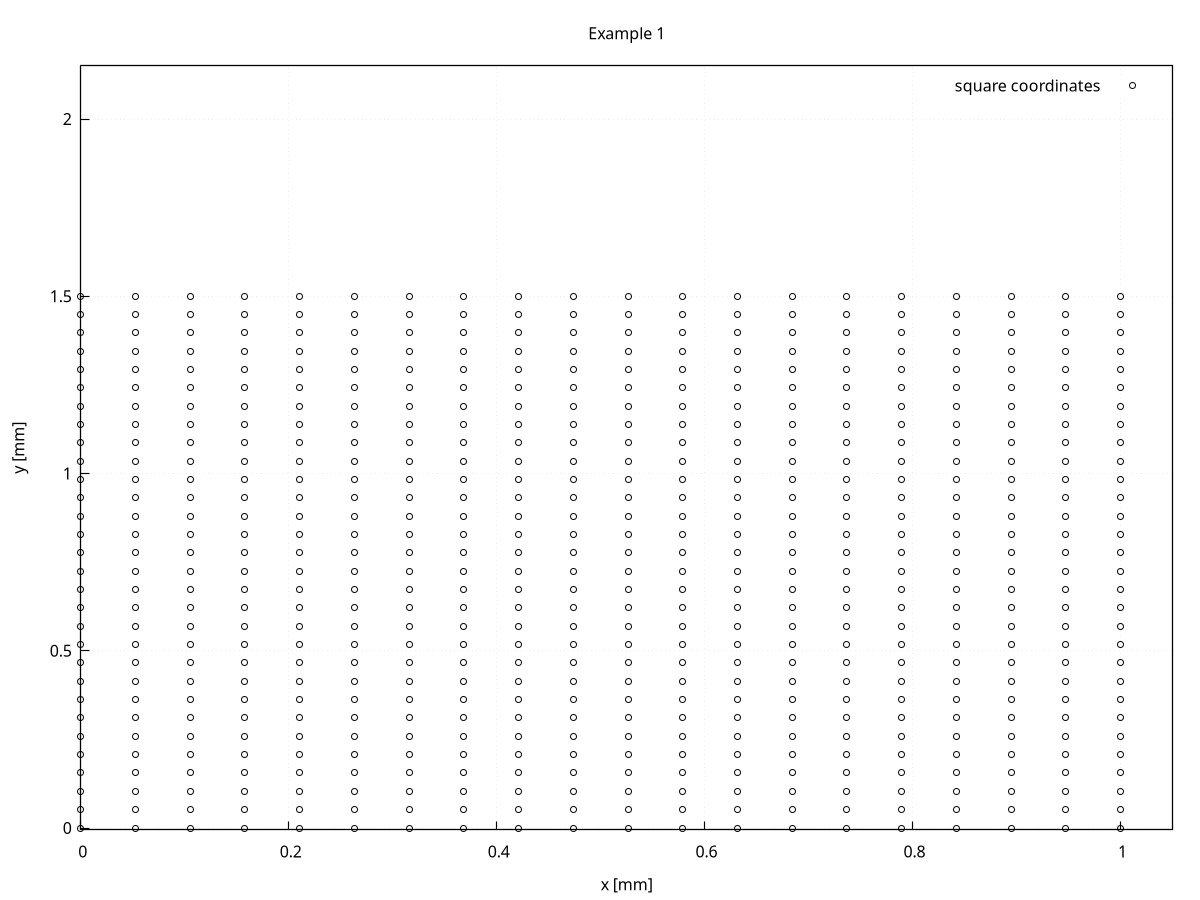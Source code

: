 # ogpf libray
# Rev. 0.22 of March 9th, 2018
# Licence: MIT

# gnuplot global setting
set term wxt size 640,480 enhanced font "verdana,10" title "ogpf libray: Rev. 0.22 of March 9th, 2018"

# ogpf extra configuration
# -------------------------------------------
# color definitions
set style line 1 lc rgb "#800000" lt 1 lw 2
set style line 2 lc rgb "#ff0000" lt 1 lw 2
set style line 3 lc rgb "#ff4500" lt 1 lw 2
set style line 4 lc rgb "#ffa500" lt 1 lw 2
set style line 5 lc rgb "#006400" lt 1 lw 2
set style line 6 lc rgb "#0000ff" lt 1 lw 2
set style line 7 lc rgb "#9400d3" lt 1 lw 2

# Axes
set border linewidth 1.15
set tics nomirror

# grid
# Add light grid to plot
set style line 102 lc rgb "#d6d7d9" lt 0 lw 1
set grid back ls 102

# plot style
set style data linespoints

# -------------------------------------------

 
# options
set style data linespoints
set xrange[0:1.05]
set yrange [-0.005:2.15]


 
# plot scale
 
# Annotation: title and labels
set title "Example 1"
set xlabel "x [mm]"
set ylabel "y [mm]"
 
# axes setting

plot "-" title "square coordinates" with points lt 6 lc rgb "#000000"
  0.000000000000000E+000  0.000000000000000E+000
  5.263157933950420E-002  0.000000000000000E+000
  0.105263158679008       0.000000000000000E+000
  0.157894730567932       0.000000000000000E+000
  0.210526317358017       0.000000000000000E+000
  0.263157904148102       0.000000000000000E+000
  0.315789461135864       0.000000000000000E+000
  0.368421047925949       0.000000000000000E+000
  0.421052634716034       0.000000000000000E+000
  0.473684221506119       0.000000000000000E+000
  0.526315808296204       0.000000000000000E+000
  0.578947365283966       0.000000000000000E+000
  0.631578922271729       0.000000000000000E+000
  0.684210538864136       0.000000000000000E+000
  0.736842095851898       0.000000000000000E+000
  0.789473712444305       0.000000000000000E+000
  0.842105269432068       0.000000000000000E+000
  0.894736826419830       0.000000000000000E+000
  0.947368443012238       0.000000000000000E+000
   1.00000000000000       0.000000000000000E+000
  0.000000000000000E+000  5.172413773834710E-002
  5.263157933950420E-002  5.172413773834710E-002
  0.105263158679008       5.172413773834710E-002
  0.157894730567932       5.172413773834710E-002
  0.210526317358017       5.172413773834710E-002
  0.263157904148102       5.172413773834710E-002
  0.315789461135864       5.172413773834710E-002
  0.368421047925949       5.172413773834710E-002
  0.421052634716034       5.172413773834710E-002
  0.473684221506119       5.172413773834710E-002
  0.526315808296204       5.172413773834710E-002
  0.578947365283966       5.172413773834710E-002
  0.631578922271729       5.172413773834710E-002
  0.684210538864136       5.172413773834710E-002
  0.736842095851898       5.172413773834710E-002
  0.789473712444305       5.172413773834710E-002
  0.842105269432068       5.172413773834710E-002
  0.894736826419830       5.172413773834710E-002
  0.947368443012238       5.172413773834710E-002
   1.00000000000000       5.172413773834710E-002
  0.000000000000000E+000  0.103448275476694     
  5.263157933950420E-002  0.103448275476694     
  0.105263158679008       0.103448275476694     
  0.157894730567932       0.103448275476694     
  0.210526317358017       0.103448275476694     
  0.263157904148102       0.103448275476694     
  0.315789461135864       0.103448275476694     
  0.368421047925949       0.103448275476694     
  0.421052634716034       0.103448275476694     
  0.473684221506119       0.103448275476694     
  0.526315808296204       0.103448275476694     
  0.578947365283966       0.103448275476694     
  0.631578922271729       0.103448275476694     
  0.684210538864136       0.103448275476694     
  0.736842095851898       0.103448275476694     
  0.789473712444305       0.103448275476694     
  0.842105269432068       0.103448275476694     
  0.894736826419830       0.103448275476694     
  0.947368443012238       0.103448275476694     
   1.00000000000000       0.103448275476694     
  0.000000000000000E+000  0.155172418802977     
  5.263157933950420E-002  0.155172418802977     
  0.105263158679008       0.155172418802977     
  0.157894730567932       0.155172418802977     
  0.210526317358017       0.155172418802977     
  0.263157904148102       0.155172418802977     
  0.315789461135864       0.155172418802977     
  0.368421047925949       0.155172418802977     
  0.421052634716034       0.155172418802977     
  0.473684221506119       0.155172418802977     
  0.526315808296204       0.155172418802977     
  0.578947365283966       0.155172418802977     
  0.631578922271729       0.155172418802977     
  0.684210538864136       0.155172418802977     
  0.736842095851898       0.155172418802977     
  0.789473712444305       0.155172418802977     
  0.842105269432068       0.155172418802977     
  0.894736826419830       0.155172418802977     
  0.947368443012238       0.155172418802977     
   1.00000000000000       0.155172418802977     
  0.000000000000000E+000  0.206896550953388     
  5.263157933950420E-002  0.206896550953388     
  0.105263158679008       0.206896550953388     
  0.157894730567932       0.206896550953388     
  0.210526317358017       0.206896550953388     
  0.263157904148102       0.206896550953388     
  0.315789461135864       0.206896550953388     
  0.368421047925949       0.206896550953388     
  0.421052634716034       0.206896550953388     
  0.473684221506119       0.206896550953388     
  0.526315808296204       0.206896550953388     
  0.578947365283966       0.206896550953388     
  0.631578922271729       0.206896550953388     
  0.684210538864136       0.206896550953388     
  0.736842095851898       0.206896550953388     
  0.789473712444305       0.206896550953388     
  0.842105269432068       0.206896550953388     
  0.894736826419830       0.206896550953388     
  0.947368443012238       0.206896550953388     
   1.00000000000000       0.206896550953388     
  0.000000000000000E+000  0.258620694279671     
  5.263157933950420E-002  0.258620694279671     
  0.105263158679008       0.258620694279671     
  0.157894730567932       0.258620694279671     
  0.210526317358017       0.258620694279671     
  0.263157904148102       0.258620694279671     
  0.315789461135864       0.258620694279671     
  0.368421047925949       0.258620694279671     
  0.421052634716034       0.258620694279671     
  0.473684221506119       0.258620694279671     
  0.526315808296204       0.258620694279671     
  0.578947365283966       0.258620694279671     
  0.631578922271729       0.258620694279671     
  0.684210538864136       0.258620694279671     
  0.736842095851898       0.258620694279671     
  0.789473712444305       0.258620694279671     
  0.842105269432068       0.258620694279671     
  0.894736826419830       0.258620694279671     
  0.947368443012238       0.258620694279671     
   1.00000000000000       0.258620694279671     
  0.000000000000000E+000  0.310344837605953     
  5.263157933950420E-002  0.310344837605953     
  0.105263158679008       0.310344837605953     
  0.157894730567932       0.310344837605953     
  0.210526317358017       0.310344837605953     
  0.263157904148102       0.310344837605953     
  0.315789461135864       0.310344837605953     
  0.368421047925949       0.310344837605953     
  0.421052634716034       0.310344837605953     
  0.473684221506119       0.310344837605953     
  0.526315808296204       0.310344837605953     
  0.578947365283966       0.310344837605953     
  0.631578922271729       0.310344837605953     
  0.684210538864136       0.310344837605953     
  0.736842095851898       0.310344837605953     
  0.789473712444305       0.310344837605953     
  0.842105269432068       0.310344837605953     
  0.894736826419830       0.310344837605953     
  0.947368443012238       0.310344837605953     
   1.00000000000000       0.310344837605953     
  0.000000000000000E+000  0.362068958580494     
  5.263157933950420E-002  0.362068958580494     
  0.105263158679008       0.362068958580494     
  0.157894730567932       0.362068958580494     
  0.210526317358017       0.362068958580494     
  0.263157904148102       0.362068958580494     
  0.315789461135864       0.362068958580494     
  0.368421047925949       0.362068958580494     
  0.421052634716034       0.362068958580494     
  0.473684221506119       0.362068958580494     
  0.526315808296204       0.362068958580494     
  0.578947365283966       0.362068958580494     
  0.631578922271729       0.362068958580494     
  0.684210538864136       0.362068958580494     
  0.736842095851898       0.362068958580494     
  0.789473712444305       0.362068958580494     
  0.842105269432068       0.362068958580494     
  0.894736826419830       0.362068958580494     
  0.947368443012238       0.362068958580494     
   1.00000000000000       0.362068958580494     
  0.000000000000000E+000  0.413793101906776     
  5.263157933950420E-002  0.413793101906776     
  0.105263158679008       0.413793101906776     
  0.157894730567932       0.413793101906776     
  0.210526317358017       0.413793101906776     
  0.263157904148102       0.413793101906776     
  0.315789461135864       0.413793101906776     
  0.368421047925949       0.413793101906776     
  0.421052634716034       0.413793101906776     
  0.473684221506119       0.413793101906776     
  0.526315808296204       0.413793101906776     
  0.578947365283966       0.413793101906776     
  0.631578922271729       0.413793101906776     
  0.684210538864136       0.413793101906776     
  0.736842095851898       0.413793101906776     
  0.789473712444305       0.413793101906776     
  0.842105269432068       0.413793101906776     
  0.894736826419830       0.413793101906776     
  0.947368443012238       0.413793101906776     
   1.00000000000000       0.413793101906776     
  0.000000000000000E+000  0.465517222881317     
  5.263157933950420E-002  0.465517222881317     
  0.105263158679008       0.465517222881317     
  0.157894730567932       0.465517222881317     
  0.210526317358017       0.465517222881317     
  0.263157904148102       0.465517222881317     
  0.315789461135864       0.465517222881317     
  0.368421047925949       0.465517222881317     
  0.421052634716034       0.465517222881317     
  0.473684221506119       0.465517222881317     
  0.526315808296204       0.465517222881317     
  0.578947365283966       0.465517222881317     
  0.631578922271729       0.465517222881317     
  0.684210538864136       0.465517222881317     
  0.736842095851898       0.465517222881317     
  0.789473712444305       0.465517222881317     
  0.842105269432068       0.465517222881317     
  0.894736826419830       0.465517222881317     
  0.947368443012238       0.465517222881317     
   1.00000000000000       0.465517222881317     
  0.000000000000000E+000  0.517241388559341     
  5.263157933950420E-002  0.517241388559341     
  0.105263158679008       0.517241388559341     
  0.157894730567932       0.517241388559341     
  0.210526317358017       0.517241388559341     
  0.263157904148102       0.517241388559341     
  0.315789461135864       0.517241388559341     
  0.368421047925949       0.517241388559341     
  0.421052634716034       0.517241388559341     
  0.473684221506119       0.517241388559341     
  0.526315808296204       0.517241388559341     
  0.578947365283966       0.517241388559341     
  0.631578922271729       0.517241388559341     
  0.684210538864136       0.517241388559341     
  0.736842095851898       0.517241388559341     
  0.789473712444305       0.517241388559341     
  0.842105269432068       0.517241388559341     
  0.894736826419830       0.517241388559341     
  0.947368443012238       0.517241388559341     
   1.00000000000000       0.517241388559341     
  0.000000000000000E+000  0.568965509533882     
  5.263157933950420E-002  0.568965509533882     
  0.105263158679008       0.568965509533882     
  0.157894730567932       0.568965509533882     
  0.210526317358017       0.568965509533882     
  0.263157904148102       0.568965509533882     
  0.315789461135864       0.568965509533882     
  0.368421047925949       0.568965509533882     
  0.421052634716034       0.568965509533882     
  0.473684221506119       0.568965509533882     
  0.526315808296204       0.568965509533882     
  0.578947365283966       0.568965509533882     
  0.631578922271729       0.568965509533882     
  0.684210538864136       0.568965509533882     
  0.736842095851898       0.568965509533882     
  0.789473712444305       0.568965509533882     
  0.842105269432068       0.568965509533882     
  0.894736826419830       0.568965509533882     
  0.947368443012238       0.568965509533882     
   1.00000000000000       0.568965509533882     
  0.000000000000000E+000  0.620689675211906     
  5.263157933950420E-002  0.620689675211906     
  0.105263158679008       0.620689675211906     
  0.157894730567932       0.620689675211906     
  0.210526317358017       0.620689675211906     
  0.263157904148102       0.620689675211906     
  0.315789461135864       0.620689675211906     
  0.368421047925949       0.620689675211906     
  0.421052634716034       0.620689675211906     
  0.473684221506119       0.620689675211906     
  0.526315808296204       0.620689675211906     
  0.578947365283966       0.620689675211906     
  0.631578922271729       0.620689675211906     
  0.684210538864136       0.620689675211906     
  0.736842095851898       0.620689675211906     
  0.789473712444305       0.620689675211906     
  0.842105269432068       0.620689675211906     
  0.894736826419830       0.620689675211906     
  0.947368443012238       0.620689675211906     
   1.00000000000000       0.620689675211906     
  0.000000000000000E+000  0.672413796186447     
  5.263157933950420E-002  0.672413796186447     
  0.105263158679008       0.672413796186447     
  0.157894730567932       0.672413796186447     
  0.210526317358017       0.672413796186447     
  0.263157904148102       0.672413796186447     
  0.315789461135864       0.672413796186447     
  0.368421047925949       0.672413796186447     
  0.421052634716034       0.672413796186447     
  0.473684221506119       0.672413796186447     
  0.526315808296204       0.672413796186447     
  0.578947365283966       0.672413796186447     
  0.631578922271729       0.672413796186447     
  0.684210538864136       0.672413796186447     
  0.736842095851898       0.672413796186447     
  0.789473712444305       0.672413796186447     
  0.842105269432068       0.672413796186447     
  0.894736826419830       0.672413796186447     
  0.947368443012238       0.672413796186447     
   1.00000000000000       0.672413796186447     
  0.000000000000000E+000  0.724137917160988     
  5.263157933950420E-002  0.724137917160988     
  0.105263158679008       0.724137917160988     
  0.157894730567932       0.724137917160988     
  0.210526317358017       0.724137917160988     
  0.263157904148102       0.724137917160988     
  0.315789461135864       0.724137917160988     
  0.368421047925949       0.724137917160988     
  0.421052634716034       0.724137917160988     
  0.473684221506119       0.724137917160988     
  0.526315808296204       0.724137917160988     
  0.578947365283966       0.724137917160988     
  0.631578922271729       0.724137917160988     
  0.684210538864136       0.724137917160988     
  0.736842095851898       0.724137917160988     
  0.789473712444305       0.724137917160988     
  0.842105269432068       0.724137917160988     
  0.894736826419830       0.724137917160988     
  0.947368443012238       0.724137917160988     
   1.00000000000000       0.724137917160988     
  0.000000000000000E+000  0.775862038135529     
  5.263157933950420E-002  0.775862038135529     
  0.105263158679008       0.775862038135529     
  0.157894730567932       0.775862038135529     
  0.210526317358017       0.775862038135529     
  0.263157904148102       0.775862038135529     
  0.315789461135864       0.775862038135529     
  0.368421047925949       0.775862038135529     
  0.421052634716034       0.775862038135529     
  0.473684221506119       0.775862038135529     
  0.526315808296204       0.775862038135529     
  0.578947365283966       0.775862038135529     
  0.631578922271729       0.775862038135529     
  0.684210538864136       0.775862038135529     
  0.736842095851898       0.775862038135529     
  0.789473712444305       0.775862038135529     
  0.842105269432068       0.775862038135529     
  0.894736826419830       0.775862038135529     
  0.947368443012238       0.775862038135529     
   1.00000000000000       0.775862038135529     
  0.000000000000000E+000  0.827586203813553     
  5.263157933950420E-002  0.827586203813553     
  0.105263158679008       0.827586203813553     
  0.157894730567932       0.827586203813553     
  0.210526317358017       0.827586203813553     
  0.263157904148102       0.827586203813553     
  0.315789461135864       0.827586203813553     
  0.368421047925949       0.827586203813553     
  0.421052634716034       0.827586203813553     
  0.473684221506119       0.827586203813553     
  0.526315808296204       0.827586203813553     
  0.578947365283966       0.827586203813553     
  0.631578922271729       0.827586203813553     
  0.684210538864136       0.827586203813553     
  0.736842095851898       0.827586203813553     
  0.789473712444305       0.827586203813553     
  0.842105269432068       0.827586203813553     
  0.894736826419830       0.827586203813553     
  0.947368443012238       0.827586203813553     
   1.00000000000000       0.827586203813553     
  0.000000000000000E+000  0.879310369491577     
  5.263157933950420E-002  0.879310369491577     
  0.105263158679008       0.879310369491577     
  0.157894730567932       0.879310369491577     
  0.210526317358017       0.879310369491577     
  0.263157904148102       0.879310369491577     
  0.315789461135864       0.879310369491577     
  0.368421047925949       0.879310369491577     
  0.421052634716034       0.879310369491577     
  0.473684221506119       0.879310369491577     
  0.526315808296204       0.879310369491577     
  0.578947365283966       0.879310369491577     
  0.631578922271729       0.879310369491577     
  0.684210538864136       0.879310369491577     
  0.736842095851898       0.879310369491577     
  0.789473712444305       0.879310369491577     
  0.842105269432068       0.879310369491577     
  0.894736826419830       0.879310369491577     
  0.947368443012238       0.879310369491577     
   1.00000000000000       0.879310369491577     
  0.000000000000000E+000  0.931034445762634     
  5.263157933950420E-002  0.931034445762634     
  0.105263158679008       0.931034445762634     
  0.157894730567932       0.931034445762634     
  0.210526317358017       0.931034445762634     
  0.263157904148102       0.931034445762634     
  0.315789461135864       0.931034445762634     
  0.368421047925949       0.931034445762634     
  0.421052634716034       0.931034445762634     
  0.473684221506119       0.931034445762634     
  0.526315808296204       0.931034445762634     
  0.578947365283966       0.931034445762634     
  0.631578922271729       0.931034445762634     
  0.684210538864136       0.931034445762634     
  0.736842095851898       0.931034445762634     
  0.789473712444305       0.931034445762634     
  0.842105269432068       0.931034445762634     
  0.894736826419830       0.931034445762634     
  0.947368443012238       0.931034445762634     
   1.00000000000000       0.931034445762634     
  0.000000000000000E+000  0.982758611440659     
  5.263157933950420E-002  0.982758611440659     
  0.105263158679008       0.982758611440659     
  0.157894730567932       0.982758611440659     
  0.210526317358017       0.982758611440659     
  0.263157904148102       0.982758611440659     
  0.315789461135864       0.982758611440659     
  0.368421047925949       0.982758611440659     
  0.421052634716034       0.982758611440659     
  0.473684221506119       0.982758611440659     
  0.526315808296204       0.982758611440659     
  0.578947365283966       0.982758611440659     
  0.631578922271729       0.982758611440659     
  0.684210538864136       0.982758611440659     
  0.736842095851898       0.982758611440659     
  0.789473712444305       0.982758611440659     
  0.842105269432068       0.982758611440659     
  0.894736826419830       0.982758611440659     
  0.947368443012238       0.982758611440659     
   1.00000000000000       0.982758611440659     
  0.000000000000000E+000   1.03448277711868     
  5.263157933950420E-002   1.03448277711868     
  0.105263158679008        1.03448277711868     
  0.157894730567932        1.03448277711868     
  0.210526317358017        1.03448277711868     
  0.263157904148102        1.03448277711868     
  0.315789461135864        1.03448277711868     
  0.368421047925949        1.03448277711868     
  0.421052634716034        1.03448277711868     
  0.473684221506119        1.03448277711868     
  0.526315808296204        1.03448277711868     
  0.578947365283966        1.03448277711868     
  0.631578922271729        1.03448277711868     
  0.684210538864136        1.03448277711868     
  0.736842095851898        1.03448277711868     
  0.789473712444305        1.03448277711868     
  0.842105269432068        1.03448277711868     
  0.894736826419830        1.03448277711868     
  0.947368443012238        1.03448277711868     
   1.00000000000000        1.03448277711868     
  0.000000000000000E+000   1.08620685338974     
  5.263157933950420E-002   1.08620685338974     
  0.105263158679008        1.08620685338974     
  0.157894730567932        1.08620685338974     
  0.210526317358017        1.08620685338974     
  0.263157904148102        1.08620685338974     
  0.315789461135864        1.08620685338974     
  0.368421047925949        1.08620685338974     
  0.421052634716034        1.08620685338974     
  0.473684221506119        1.08620685338974     
  0.526315808296204        1.08620685338974     
  0.578947365283966        1.08620685338974     
  0.631578922271729        1.08620685338974     
  0.684210538864136        1.08620685338974     
  0.736842095851898        1.08620685338974     
  0.789473712444305        1.08620685338974     
  0.842105269432068        1.08620685338974     
  0.894736826419830        1.08620685338974     
  0.947368443012238        1.08620685338974     
   1.00000000000000        1.08620685338974     
  0.000000000000000E+000   1.13793101906776     
  5.263157933950420E-002   1.13793101906776     
  0.105263158679008        1.13793101906776     
  0.157894730567932        1.13793101906776     
  0.210526317358017        1.13793101906776     
  0.263157904148102        1.13793101906776     
  0.315789461135864        1.13793101906776     
  0.368421047925949        1.13793101906776     
  0.421052634716034        1.13793101906776     
  0.473684221506119        1.13793101906776     
  0.526315808296204        1.13793101906776     
  0.578947365283966        1.13793101906776     
  0.631578922271729        1.13793101906776     
  0.684210538864136        1.13793101906776     
  0.736842095851898        1.13793101906776     
  0.789473712444305        1.13793101906776     
  0.842105269432068        1.13793101906776     
  0.894736826419830        1.13793101906776     
  0.947368443012238        1.13793101906776     
   1.00000000000000        1.13793101906776     
  0.000000000000000E+000   1.18965518474579     
  5.263157933950420E-002   1.18965518474579     
  0.105263158679008        1.18965518474579     
  0.157894730567932        1.18965518474579     
  0.210526317358017        1.18965518474579     
  0.263157904148102        1.18965518474579     
  0.315789461135864        1.18965518474579     
  0.368421047925949        1.18965518474579     
  0.421052634716034        1.18965518474579     
  0.473684221506119        1.18965518474579     
  0.526315808296204        1.18965518474579     
  0.578947365283966        1.18965518474579     
  0.631578922271729        1.18965518474579     
  0.684210538864136        1.18965518474579     
  0.736842095851898        1.18965518474579     
  0.789473712444305        1.18965518474579     
  0.842105269432068        1.18965518474579     
  0.894736826419830        1.18965518474579     
  0.947368443012238        1.18965518474579     
   1.00000000000000        1.18965518474579     
  0.000000000000000E+000   1.24137935042381     
  5.263157933950420E-002   1.24137935042381     
  0.105263158679008        1.24137935042381     
  0.157894730567932        1.24137935042381     
  0.210526317358017        1.24137935042381     
  0.263157904148102        1.24137935042381     
  0.315789461135864        1.24137935042381     
  0.368421047925949        1.24137935042381     
  0.421052634716034        1.24137935042381     
  0.473684221506119        1.24137935042381     
  0.526315808296204        1.24137935042381     
  0.578947365283966        1.24137935042381     
  0.631578922271729        1.24137935042381     
  0.684210538864136        1.24137935042381     
  0.736842095851898        1.24137935042381     
  0.789473712444305        1.24137935042381     
  0.842105269432068        1.24137935042381     
  0.894736826419830        1.24137935042381     
  0.947368443012238        1.24137935042381     
   1.00000000000000        1.24137935042381     
  0.000000000000000E+000   1.29310342669487     
  5.263157933950420E-002   1.29310342669487     
  0.105263158679008        1.29310342669487     
  0.157894730567932        1.29310342669487     
  0.210526317358017        1.29310342669487     
  0.263157904148102        1.29310342669487     
  0.315789461135864        1.29310342669487     
  0.368421047925949        1.29310342669487     
  0.421052634716034        1.29310342669487     
  0.473684221506119        1.29310342669487     
  0.526315808296204        1.29310342669487     
  0.578947365283966        1.29310342669487     
  0.631578922271729        1.29310342669487     
  0.684210538864136        1.29310342669487     
  0.736842095851898        1.29310342669487     
  0.789473712444305        1.29310342669487     
  0.842105269432068        1.29310342669487     
  0.894736826419830        1.29310342669487     
  0.947368443012238        1.29310342669487     
   1.00000000000000        1.29310342669487     
  0.000000000000000E+000   1.34482759237289     
  5.263157933950420E-002   1.34482759237289     
  0.105263158679008        1.34482759237289     
  0.157894730567932        1.34482759237289     
  0.210526317358017        1.34482759237289     
  0.263157904148102        1.34482759237289     
  0.315789461135864        1.34482759237289     
  0.368421047925949        1.34482759237289     
  0.421052634716034        1.34482759237289     
  0.473684221506119        1.34482759237289     
  0.526315808296204        1.34482759237289     
  0.578947365283966        1.34482759237289     
  0.631578922271729        1.34482759237289     
  0.684210538864136        1.34482759237289     
  0.736842095851898        1.34482759237289     
  0.789473712444305        1.34482759237289     
  0.842105269432068        1.34482759237289     
  0.894736826419830        1.34482759237289     
  0.947368443012238        1.34482759237289     
   1.00000000000000        1.34482759237289     
  0.000000000000000E+000   1.39655175805092     
  5.263157933950420E-002   1.39655175805092     
  0.105263158679008        1.39655175805092     
  0.157894730567932        1.39655175805092     
  0.210526317358017        1.39655175805092     
  0.263157904148102        1.39655175805092     
  0.315789461135864        1.39655175805092     
  0.368421047925949        1.39655175805092     
  0.421052634716034        1.39655175805092     
  0.473684221506119        1.39655175805092     
  0.526315808296204        1.39655175805092     
  0.578947365283966        1.39655175805092     
  0.631578922271729        1.39655175805092     
  0.684210538864136        1.39655175805092     
  0.736842095851898        1.39655175805092     
  0.789473712444305        1.39655175805092     
  0.842105269432068        1.39655175805092     
  0.894736826419830        1.39655175805092     
  0.947368443012238        1.39655175805092     
   1.00000000000000        1.39655175805092     
  0.000000000000000E+000   1.44827583432198     
  5.263157933950420E-002   1.44827583432198     
  0.105263158679008        1.44827583432198     
  0.157894730567932        1.44827583432198     
  0.210526317358017        1.44827583432198     
  0.263157904148102        1.44827583432198     
  0.315789461135864        1.44827583432198     
  0.368421047925949        1.44827583432198     
  0.421052634716034        1.44827583432198     
  0.473684221506119        1.44827583432198     
  0.526315808296204        1.44827583432198     
  0.578947365283966        1.44827583432198     
  0.631578922271729        1.44827583432198     
  0.684210538864136        1.44827583432198     
  0.736842095851898        1.44827583432198     
  0.789473712444305        1.44827583432198     
  0.842105269432068        1.44827583432198     
  0.894736826419830        1.44827583432198     
  0.947368443012238        1.44827583432198     
   1.00000000000000        1.44827583432198     
  0.000000000000000E+000   1.50000000000000     
  5.263157933950420E-002   1.50000000000000     
  0.105263158679008        1.50000000000000     
  0.157894730567932        1.50000000000000     
  0.210526317358017        1.50000000000000     
  0.263157904148102        1.50000000000000     
  0.315789461135864        1.50000000000000     
  0.368421047925949        1.50000000000000     
  0.421052634716034        1.50000000000000     
  0.473684221506119        1.50000000000000     
  0.526315808296204        1.50000000000000     
  0.578947365283966        1.50000000000000     
  0.631578922271729        1.50000000000000     
  0.684210538864136        1.50000000000000     
  0.736842095851898        1.50000000000000     
  0.789473712444305        1.50000000000000     
  0.842105269432068        1.50000000000000     
  0.894736826419830        1.50000000000000     
  0.947368443012238        1.50000000000000     
   1.00000000000000        1.50000000000000     
e
